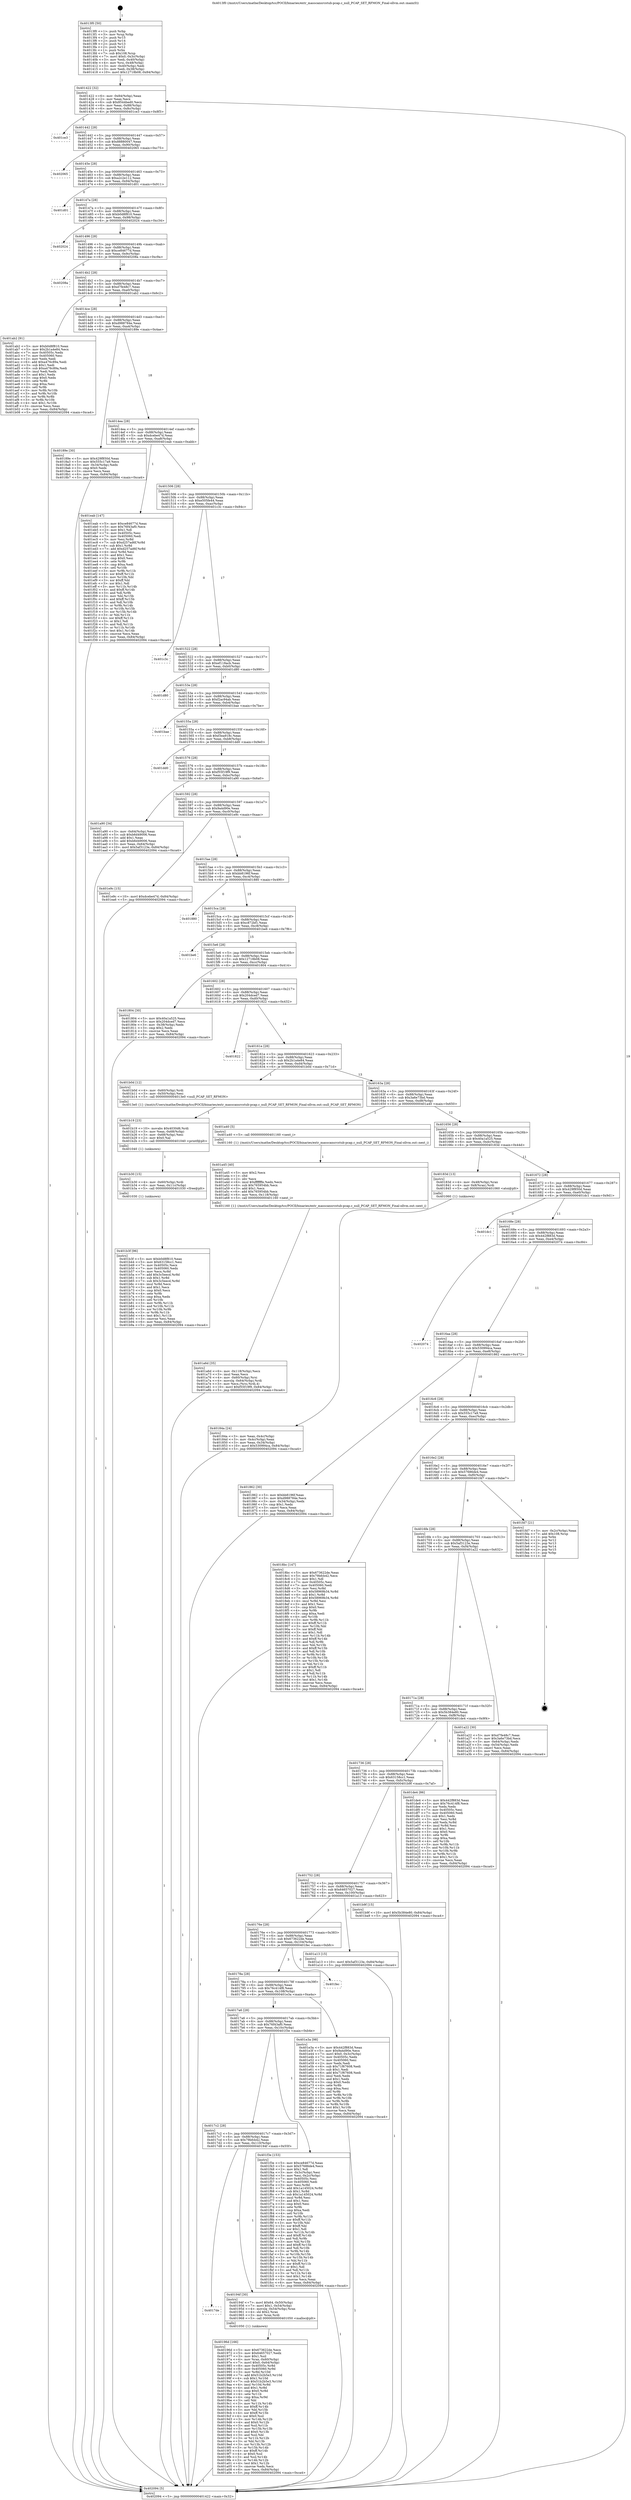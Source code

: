 digraph "0x4013f0" {
  label = "0x4013f0 (/mnt/c/Users/mathe/Desktop/tcc/POCII/binaries/extr_masscansrcstub-pcap.c_null_PCAP_SET_RFMON_Final-ollvm.out::main(0))"
  labelloc = "t"
  node[shape=record]

  Entry [label="",width=0.3,height=0.3,shape=circle,fillcolor=black,style=filled]
  "0x401422" [label="{
     0x401422 [32]\l
     | [instrs]\l
     &nbsp;&nbsp;0x401422 \<+6\>: mov -0x84(%rbp),%eax\l
     &nbsp;&nbsp;0x401428 \<+2\>: mov %eax,%ecx\l
     &nbsp;&nbsp;0x40142a \<+6\>: sub $0x8544bed0,%ecx\l
     &nbsp;&nbsp;0x401430 \<+6\>: mov %eax,-0x88(%rbp)\l
     &nbsp;&nbsp;0x401436 \<+6\>: mov %ecx,-0x8c(%rbp)\l
     &nbsp;&nbsp;0x40143c \<+6\>: je 0000000000401ce3 \<main+0x8f3\>\l
  }"]
  "0x401ce3" [label="{
     0x401ce3\l
  }", style=dashed]
  "0x401442" [label="{
     0x401442 [28]\l
     | [instrs]\l
     &nbsp;&nbsp;0x401442 \<+5\>: jmp 0000000000401447 \<main+0x57\>\l
     &nbsp;&nbsp;0x401447 \<+6\>: mov -0x88(%rbp),%eax\l
     &nbsp;&nbsp;0x40144d \<+5\>: sub $0x88880047,%eax\l
     &nbsp;&nbsp;0x401452 \<+6\>: mov %eax,-0x90(%rbp)\l
     &nbsp;&nbsp;0x401458 \<+6\>: je 0000000000402065 \<main+0xc75\>\l
  }"]
  Exit [label="",width=0.3,height=0.3,shape=circle,fillcolor=black,style=filled,peripheries=2]
  "0x402065" [label="{
     0x402065\l
  }", style=dashed]
  "0x40145e" [label="{
     0x40145e [28]\l
     | [instrs]\l
     &nbsp;&nbsp;0x40145e \<+5\>: jmp 0000000000401463 \<main+0x73\>\l
     &nbsp;&nbsp;0x401463 \<+6\>: mov -0x88(%rbp),%eax\l
     &nbsp;&nbsp;0x401469 \<+5\>: sub $0xa2c2e112,%eax\l
     &nbsp;&nbsp;0x40146e \<+6\>: mov %eax,-0x94(%rbp)\l
     &nbsp;&nbsp;0x401474 \<+6\>: je 0000000000401d01 \<main+0x911\>\l
  }"]
  "0x401b3f" [label="{
     0x401b3f [96]\l
     | [instrs]\l
     &nbsp;&nbsp;0x401b3f \<+5\>: mov $0xb0d8f810,%eax\l
     &nbsp;&nbsp;0x401b44 \<+5\>: mov $0x63158cc1,%esi\l
     &nbsp;&nbsp;0x401b49 \<+7\>: mov 0x40505c,%ecx\l
     &nbsp;&nbsp;0x401b50 \<+7\>: mov 0x405060,%edx\l
     &nbsp;&nbsp;0x401b57 \<+3\>: mov %ecx,%r8d\l
     &nbsp;&nbsp;0x401b5a \<+7\>: add $0x3c5eecd,%r8d\l
     &nbsp;&nbsp;0x401b61 \<+4\>: sub $0x1,%r8d\l
     &nbsp;&nbsp;0x401b65 \<+7\>: sub $0x3c5eecd,%r8d\l
     &nbsp;&nbsp;0x401b6c \<+4\>: imul %r8d,%ecx\l
     &nbsp;&nbsp;0x401b70 \<+3\>: and $0x1,%ecx\l
     &nbsp;&nbsp;0x401b73 \<+3\>: cmp $0x0,%ecx\l
     &nbsp;&nbsp;0x401b76 \<+4\>: sete %r9b\l
     &nbsp;&nbsp;0x401b7a \<+3\>: cmp $0xa,%edx\l
     &nbsp;&nbsp;0x401b7d \<+4\>: setl %r10b\l
     &nbsp;&nbsp;0x401b81 \<+3\>: mov %r9b,%r11b\l
     &nbsp;&nbsp;0x401b84 \<+3\>: and %r10b,%r11b\l
     &nbsp;&nbsp;0x401b87 \<+3\>: xor %r10b,%r9b\l
     &nbsp;&nbsp;0x401b8a \<+3\>: or %r9b,%r11b\l
     &nbsp;&nbsp;0x401b8d \<+4\>: test $0x1,%r11b\l
     &nbsp;&nbsp;0x401b91 \<+3\>: cmovne %esi,%eax\l
     &nbsp;&nbsp;0x401b94 \<+6\>: mov %eax,-0x84(%rbp)\l
     &nbsp;&nbsp;0x401b9a \<+5\>: jmp 0000000000402094 \<main+0xca4\>\l
  }"]
  "0x401d01" [label="{
     0x401d01\l
  }", style=dashed]
  "0x40147a" [label="{
     0x40147a [28]\l
     | [instrs]\l
     &nbsp;&nbsp;0x40147a \<+5\>: jmp 000000000040147f \<main+0x8f\>\l
     &nbsp;&nbsp;0x40147f \<+6\>: mov -0x88(%rbp),%eax\l
     &nbsp;&nbsp;0x401485 \<+5\>: sub $0xb0d8f810,%eax\l
     &nbsp;&nbsp;0x40148a \<+6\>: mov %eax,-0x98(%rbp)\l
     &nbsp;&nbsp;0x401490 \<+6\>: je 0000000000402024 \<main+0xc34\>\l
  }"]
  "0x401b30" [label="{
     0x401b30 [15]\l
     | [instrs]\l
     &nbsp;&nbsp;0x401b30 \<+4\>: mov -0x60(%rbp),%rdi\l
     &nbsp;&nbsp;0x401b34 \<+6\>: mov %eax,-0x11c(%rbp)\l
     &nbsp;&nbsp;0x401b3a \<+5\>: call 0000000000401030 \<free@plt\>\l
     | [calls]\l
     &nbsp;&nbsp;0x401030 \{1\} (unknown)\l
  }"]
  "0x402024" [label="{
     0x402024\l
  }", style=dashed]
  "0x401496" [label="{
     0x401496 [28]\l
     | [instrs]\l
     &nbsp;&nbsp;0x401496 \<+5\>: jmp 000000000040149b \<main+0xab\>\l
     &nbsp;&nbsp;0x40149b \<+6\>: mov -0x88(%rbp),%eax\l
     &nbsp;&nbsp;0x4014a1 \<+5\>: sub $0xce84677d,%eax\l
     &nbsp;&nbsp;0x4014a6 \<+6\>: mov %eax,-0x9c(%rbp)\l
     &nbsp;&nbsp;0x4014ac \<+6\>: je 000000000040208a \<main+0xc9a\>\l
  }"]
  "0x401b19" [label="{
     0x401b19 [23]\l
     | [instrs]\l
     &nbsp;&nbsp;0x401b19 \<+10\>: movabs $0x4030d6,%rdi\l
     &nbsp;&nbsp;0x401b23 \<+3\>: mov %eax,-0x68(%rbp)\l
     &nbsp;&nbsp;0x401b26 \<+3\>: mov -0x68(%rbp),%esi\l
     &nbsp;&nbsp;0x401b29 \<+2\>: mov $0x0,%al\l
     &nbsp;&nbsp;0x401b2b \<+5\>: call 0000000000401040 \<printf@plt\>\l
     | [calls]\l
     &nbsp;&nbsp;0x401040 \{1\} (unknown)\l
  }"]
  "0x40208a" [label="{
     0x40208a\l
  }", style=dashed]
  "0x4014b2" [label="{
     0x4014b2 [28]\l
     | [instrs]\l
     &nbsp;&nbsp;0x4014b2 \<+5\>: jmp 00000000004014b7 \<main+0xc7\>\l
     &nbsp;&nbsp;0x4014b7 \<+6\>: mov -0x88(%rbp),%eax\l
     &nbsp;&nbsp;0x4014bd \<+5\>: sub $0xd7fe48c7,%eax\l
     &nbsp;&nbsp;0x4014c2 \<+6\>: mov %eax,-0xa0(%rbp)\l
     &nbsp;&nbsp;0x4014c8 \<+6\>: je 0000000000401ab2 \<main+0x6c2\>\l
  }"]
  "0x401a6d" [label="{
     0x401a6d [35]\l
     | [instrs]\l
     &nbsp;&nbsp;0x401a6d \<+6\>: mov -0x118(%rbp),%ecx\l
     &nbsp;&nbsp;0x401a73 \<+3\>: imul %eax,%ecx\l
     &nbsp;&nbsp;0x401a76 \<+4\>: mov -0x60(%rbp),%rsi\l
     &nbsp;&nbsp;0x401a7a \<+4\>: movslq -0x64(%rbp),%rdi\l
     &nbsp;&nbsp;0x401a7e \<+3\>: mov %ecx,(%rsi,%rdi,4)\l
     &nbsp;&nbsp;0x401a81 \<+10\>: movl $0xf55f19f9,-0x84(%rbp)\l
     &nbsp;&nbsp;0x401a8b \<+5\>: jmp 0000000000402094 \<main+0xca4\>\l
  }"]
  "0x401ab2" [label="{
     0x401ab2 [91]\l
     | [instrs]\l
     &nbsp;&nbsp;0x401ab2 \<+5\>: mov $0xb0d8f810,%eax\l
     &nbsp;&nbsp;0x401ab7 \<+5\>: mov $0x2b1a4e84,%ecx\l
     &nbsp;&nbsp;0x401abc \<+7\>: mov 0x40505c,%edx\l
     &nbsp;&nbsp;0x401ac3 \<+7\>: mov 0x405060,%esi\l
     &nbsp;&nbsp;0x401aca \<+2\>: mov %edx,%edi\l
     &nbsp;&nbsp;0x401acc \<+6\>: add $0xa476c89a,%edi\l
     &nbsp;&nbsp;0x401ad2 \<+3\>: sub $0x1,%edi\l
     &nbsp;&nbsp;0x401ad5 \<+6\>: sub $0xa476c89a,%edi\l
     &nbsp;&nbsp;0x401adb \<+3\>: imul %edi,%edx\l
     &nbsp;&nbsp;0x401ade \<+3\>: and $0x1,%edx\l
     &nbsp;&nbsp;0x401ae1 \<+3\>: cmp $0x0,%edx\l
     &nbsp;&nbsp;0x401ae4 \<+4\>: sete %r8b\l
     &nbsp;&nbsp;0x401ae8 \<+3\>: cmp $0xa,%esi\l
     &nbsp;&nbsp;0x401aeb \<+4\>: setl %r9b\l
     &nbsp;&nbsp;0x401aef \<+3\>: mov %r8b,%r10b\l
     &nbsp;&nbsp;0x401af2 \<+3\>: and %r9b,%r10b\l
     &nbsp;&nbsp;0x401af5 \<+3\>: xor %r9b,%r8b\l
     &nbsp;&nbsp;0x401af8 \<+3\>: or %r8b,%r10b\l
     &nbsp;&nbsp;0x401afb \<+4\>: test $0x1,%r10b\l
     &nbsp;&nbsp;0x401aff \<+3\>: cmovne %ecx,%eax\l
     &nbsp;&nbsp;0x401b02 \<+6\>: mov %eax,-0x84(%rbp)\l
     &nbsp;&nbsp;0x401b08 \<+5\>: jmp 0000000000402094 \<main+0xca4\>\l
  }"]
  "0x4014ce" [label="{
     0x4014ce [28]\l
     | [instrs]\l
     &nbsp;&nbsp;0x4014ce \<+5\>: jmp 00000000004014d3 \<main+0xe3\>\l
     &nbsp;&nbsp;0x4014d3 \<+6\>: mov -0x88(%rbp),%eax\l
     &nbsp;&nbsp;0x4014d9 \<+5\>: sub $0xd988784e,%eax\l
     &nbsp;&nbsp;0x4014de \<+6\>: mov %eax,-0xa4(%rbp)\l
     &nbsp;&nbsp;0x4014e4 \<+6\>: je 000000000040189e \<main+0x4ae\>\l
  }"]
  "0x401a45" [label="{
     0x401a45 [40]\l
     | [instrs]\l
     &nbsp;&nbsp;0x401a45 \<+5\>: mov $0x2,%ecx\l
     &nbsp;&nbsp;0x401a4a \<+1\>: cltd\l
     &nbsp;&nbsp;0x401a4b \<+2\>: idiv %ecx\l
     &nbsp;&nbsp;0x401a4d \<+6\>: imul $0xfffffffe,%edx,%ecx\l
     &nbsp;&nbsp;0x401a53 \<+6\>: sub $0x765954bb,%ecx\l
     &nbsp;&nbsp;0x401a59 \<+3\>: add $0x1,%ecx\l
     &nbsp;&nbsp;0x401a5c \<+6\>: add $0x765954bb,%ecx\l
     &nbsp;&nbsp;0x401a62 \<+6\>: mov %ecx,-0x118(%rbp)\l
     &nbsp;&nbsp;0x401a68 \<+5\>: call 0000000000401160 \<next_i\>\l
     | [calls]\l
     &nbsp;&nbsp;0x401160 \{1\} (/mnt/c/Users/mathe/Desktop/tcc/POCII/binaries/extr_masscansrcstub-pcap.c_null_PCAP_SET_RFMON_Final-ollvm.out::next_i)\l
  }"]
  "0x40189e" [label="{
     0x40189e [30]\l
     | [instrs]\l
     &nbsp;&nbsp;0x40189e \<+5\>: mov $0x429f850d,%eax\l
     &nbsp;&nbsp;0x4018a3 \<+5\>: mov $0x555c17a9,%ecx\l
     &nbsp;&nbsp;0x4018a8 \<+3\>: mov -0x34(%rbp),%edx\l
     &nbsp;&nbsp;0x4018ab \<+3\>: cmp $0x0,%edx\l
     &nbsp;&nbsp;0x4018ae \<+3\>: cmove %ecx,%eax\l
     &nbsp;&nbsp;0x4018b1 \<+6\>: mov %eax,-0x84(%rbp)\l
     &nbsp;&nbsp;0x4018b7 \<+5\>: jmp 0000000000402094 \<main+0xca4\>\l
  }"]
  "0x4014ea" [label="{
     0x4014ea [28]\l
     | [instrs]\l
     &nbsp;&nbsp;0x4014ea \<+5\>: jmp 00000000004014ef \<main+0xff\>\l
     &nbsp;&nbsp;0x4014ef \<+6\>: mov -0x88(%rbp),%eax\l
     &nbsp;&nbsp;0x4014f5 \<+5\>: sub $0xdcebe47d,%eax\l
     &nbsp;&nbsp;0x4014fa \<+6\>: mov %eax,-0xa8(%rbp)\l
     &nbsp;&nbsp;0x401500 \<+6\>: je 0000000000401eab \<main+0xabb\>\l
  }"]
  "0x40196d" [label="{
     0x40196d [166]\l
     | [instrs]\l
     &nbsp;&nbsp;0x40196d \<+5\>: mov $0x673622de,%ecx\l
     &nbsp;&nbsp;0x401972 \<+5\>: mov $0x64657027,%edx\l
     &nbsp;&nbsp;0x401977 \<+3\>: mov $0x1,%sil\l
     &nbsp;&nbsp;0x40197a \<+4\>: mov %rax,-0x60(%rbp)\l
     &nbsp;&nbsp;0x40197e \<+7\>: movl $0x0,-0x64(%rbp)\l
     &nbsp;&nbsp;0x401985 \<+8\>: mov 0x40505c,%r8d\l
     &nbsp;&nbsp;0x40198d \<+8\>: mov 0x405060,%r9d\l
     &nbsp;&nbsp;0x401995 \<+3\>: mov %r8d,%r10d\l
     &nbsp;&nbsp;0x401998 \<+7\>: add $0x51b2b5e3,%r10d\l
     &nbsp;&nbsp;0x40199f \<+4\>: sub $0x1,%r10d\l
     &nbsp;&nbsp;0x4019a3 \<+7\>: sub $0x51b2b5e3,%r10d\l
     &nbsp;&nbsp;0x4019aa \<+4\>: imul %r10d,%r8d\l
     &nbsp;&nbsp;0x4019ae \<+4\>: and $0x1,%r8d\l
     &nbsp;&nbsp;0x4019b2 \<+4\>: cmp $0x0,%r8d\l
     &nbsp;&nbsp;0x4019b6 \<+4\>: sete %r11b\l
     &nbsp;&nbsp;0x4019ba \<+4\>: cmp $0xa,%r9d\l
     &nbsp;&nbsp;0x4019be \<+3\>: setl %bl\l
     &nbsp;&nbsp;0x4019c1 \<+3\>: mov %r11b,%r14b\l
     &nbsp;&nbsp;0x4019c4 \<+4\>: xor $0xff,%r14b\l
     &nbsp;&nbsp;0x4019c8 \<+3\>: mov %bl,%r15b\l
     &nbsp;&nbsp;0x4019cb \<+4\>: xor $0xff,%r15b\l
     &nbsp;&nbsp;0x4019cf \<+4\>: xor $0x0,%sil\l
     &nbsp;&nbsp;0x4019d3 \<+3\>: mov %r14b,%r12b\l
     &nbsp;&nbsp;0x4019d6 \<+4\>: and $0x0,%r12b\l
     &nbsp;&nbsp;0x4019da \<+3\>: and %sil,%r11b\l
     &nbsp;&nbsp;0x4019dd \<+3\>: mov %r15b,%r13b\l
     &nbsp;&nbsp;0x4019e0 \<+4\>: and $0x0,%r13b\l
     &nbsp;&nbsp;0x4019e4 \<+3\>: and %sil,%bl\l
     &nbsp;&nbsp;0x4019e7 \<+3\>: or %r11b,%r12b\l
     &nbsp;&nbsp;0x4019ea \<+3\>: or %bl,%r13b\l
     &nbsp;&nbsp;0x4019ed \<+3\>: xor %r13b,%r12b\l
     &nbsp;&nbsp;0x4019f0 \<+3\>: or %r15b,%r14b\l
     &nbsp;&nbsp;0x4019f3 \<+4\>: xor $0xff,%r14b\l
     &nbsp;&nbsp;0x4019f7 \<+4\>: or $0x0,%sil\l
     &nbsp;&nbsp;0x4019fb \<+3\>: and %sil,%r14b\l
     &nbsp;&nbsp;0x4019fe \<+3\>: or %r14b,%r12b\l
     &nbsp;&nbsp;0x401a01 \<+4\>: test $0x1,%r12b\l
     &nbsp;&nbsp;0x401a05 \<+3\>: cmovne %edx,%ecx\l
     &nbsp;&nbsp;0x401a08 \<+6\>: mov %ecx,-0x84(%rbp)\l
     &nbsp;&nbsp;0x401a0e \<+5\>: jmp 0000000000402094 \<main+0xca4\>\l
  }"]
  "0x401eab" [label="{
     0x401eab [147]\l
     | [instrs]\l
     &nbsp;&nbsp;0x401eab \<+5\>: mov $0xce84677d,%eax\l
     &nbsp;&nbsp;0x401eb0 \<+5\>: mov $0x76f43af0,%ecx\l
     &nbsp;&nbsp;0x401eb5 \<+2\>: mov $0x1,%dl\l
     &nbsp;&nbsp;0x401eb7 \<+7\>: mov 0x40505c,%esi\l
     &nbsp;&nbsp;0x401ebe \<+7\>: mov 0x405060,%edi\l
     &nbsp;&nbsp;0x401ec5 \<+3\>: mov %esi,%r8d\l
     &nbsp;&nbsp;0x401ec8 \<+7\>: sub $0xd257ad6f,%r8d\l
     &nbsp;&nbsp;0x401ecf \<+4\>: sub $0x1,%r8d\l
     &nbsp;&nbsp;0x401ed3 \<+7\>: add $0xd257ad6f,%r8d\l
     &nbsp;&nbsp;0x401eda \<+4\>: imul %r8d,%esi\l
     &nbsp;&nbsp;0x401ede \<+3\>: and $0x1,%esi\l
     &nbsp;&nbsp;0x401ee1 \<+3\>: cmp $0x0,%esi\l
     &nbsp;&nbsp;0x401ee4 \<+4\>: sete %r9b\l
     &nbsp;&nbsp;0x401ee8 \<+3\>: cmp $0xa,%edi\l
     &nbsp;&nbsp;0x401eeb \<+4\>: setl %r10b\l
     &nbsp;&nbsp;0x401eef \<+3\>: mov %r9b,%r11b\l
     &nbsp;&nbsp;0x401ef2 \<+4\>: xor $0xff,%r11b\l
     &nbsp;&nbsp;0x401ef6 \<+3\>: mov %r10b,%bl\l
     &nbsp;&nbsp;0x401ef9 \<+3\>: xor $0xff,%bl\l
     &nbsp;&nbsp;0x401efc \<+3\>: xor $0x1,%dl\l
     &nbsp;&nbsp;0x401eff \<+3\>: mov %r11b,%r14b\l
     &nbsp;&nbsp;0x401f02 \<+4\>: and $0xff,%r14b\l
     &nbsp;&nbsp;0x401f06 \<+3\>: and %dl,%r9b\l
     &nbsp;&nbsp;0x401f09 \<+3\>: mov %bl,%r15b\l
     &nbsp;&nbsp;0x401f0c \<+4\>: and $0xff,%r15b\l
     &nbsp;&nbsp;0x401f10 \<+3\>: and %dl,%r10b\l
     &nbsp;&nbsp;0x401f13 \<+3\>: or %r9b,%r14b\l
     &nbsp;&nbsp;0x401f16 \<+3\>: or %r10b,%r15b\l
     &nbsp;&nbsp;0x401f19 \<+3\>: xor %r15b,%r14b\l
     &nbsp;&nbsp;0x401f1c \<+3\>: or %bl,%r11b\l
     &nbsp;&nbsp;0x401f1f \<+4\>: xor $0xff,%r11b\l
     &nbsp;&nbsp;0x401f23 \<+3\>: or $0x1,%dl\l
     &nbsp;&nbsp;0x401f26 \<+3\>: and %dl,%r11b\l
     &nbsp;&nbsp;0x401f29 \<+3\>: or %r11b,%r14b\l
     &nbsp;&nbsp;0x401f2c \<+4\>: test $0x1,%r14b\l
     &nbsp;&nbsp;0x401f30 \<+3\>: cmovne %ecx,%eax\l
     &nbsp;&nbsp;0x401f33 \<+6\>: mov %eax,-0x84(%rbp)\l
     &nbsp;&nbsp;0x401f39 \<+5\>: jmp 0000000000402094 \<main+0xca4\>\l
  }"]
  "0x401506" [label="{
     0x401506 [28]\l
     | [instrs]\l
     &nbsp;&nbsp;0x401506 \<+5\>: jmp 000000000040150b \<main+0x11b\>\l
     &nbsp;&nbsp;0x40150b \<+6\>: mov -0x88(%rbp),%eax\l
     &nbsp;&nbsp;0x401511 \<+5\>: sub $0xe505fe44,%eax\l
     &nbsp;&nbsp;0x401516 \<+6\>: mov %eax,-0xac(%rbp)\l
     &nbsp;&nbsp;0x40151c \<+6\>: je 0000000000401c3c \<main+0x84c\>\l
  }"]
  "0x4017de" [label="{
     0x4017de\l
  }", style=dashed]
  "0x401c3c" [label="{
     0x401c3c\l
  }", style=dashed]
  "0x401522" [label="{
     0x401522 [28]\l
     | [instrs]\l
     &nbsp;&nbsp;0x401522 \<+5\>: jmp 0000000000401527 \<main+0x137\>\l
     &nbsp;&nbsp;0x401527 \<+6\>: mov -0x88(%rbp),%eax\l
     &nbsp;&nbsp;0x40152d \<+5\>: sub $0xef118acb,%eax\l
     &nbsp;&nbsp;0x401532 \<+6\>: mov %eax,-0xb0(%rbp)\l
     &nbsp;&nbsp;0x401538 \<+6\>: je 0000000000401d80 \<main+0x990\>\l
  }"]
  "0x40194f" [label="{
     0x40194f [30]\l
     | [instrs]\l
     &nbsp;&nbsp;0x40194f \<+7\>: movl $0x64,-0x50(%rbp)\l
     &nbsp;&nbsp;0x401956 \<+7\>: movl $0x1,-0x54(%rbp)\l
     &nbsp;&nbsp;0x40195d \<+4\>: movslq -0x54(%rbp),%rax\l
     &nbsp;&nbsp;0x401961 \<+4\>: shl $0x2,%rax\l
     &nbsp;&nbsp;0x401965 \<+3\>: mov %rax,%rdi\l
     &nbsp;&nbsp;0x401968 \<+5\>: call 0000000000401050 \<malloc@plt\>\l
     | [calls]\l
     &nbsp;&nbsp;0x401050 \{1\} (unknown)\l
  }"]
  "0x401d80" [label="{
     0x401d80\l
  }", style=dashed]
  "0x40153e" [label="{
     0x40153e [28]\l
     | [instrs]\l
     &nbsp;&nbsp;0x40153e \<+5\>: jmp 0000000000401543 \<main+0x153\>\l
     &nbsp;&nbsp;0x401543 \<+6\>: mov -0x88(%rbp),%eax\l
     &nbsp;&nbsp;0x401549 \<+5\>: sub $0xf2ac94ab,%eax\l
     &nbsp;&nbsp;0x40154e \<+6\>: mov %eax,-0xb4(%rbp)\l
     &nbsp;&nbsp;0x401554 \<+6\>: je 0000000000401bae \<main+0x7be\>\l
  }"]
  "0x4017c2" [label="{
     0x4017c2 [28]\l
     | [instrs]\l
     &nbsp;&nbsp;0x4017c2 \<+5\>: jmp 00000000004017c7 \<main+0x3d7\>\l
     &nbsp;&nbsp;0x4017c7 \<+6\>: mov -0x88(%rbp),%eax\l
     &nbsp;&nbsp;0x4017cd \<+5\>: sub $0x79bfcb42,%eax\l
     &nbsp;&nbsp;0x4017d2 \<+6\>: mov %eax,-0x110(%rbp)\l
     &nbsp;&nbsp;0x4017d8 \<+6\>: je 000000000040194f \<main+0x55f\>\l
  }"]
  "0x401bae" [label="{
     0x401bae\l
  }", style=dashed]
  "0x40155a" [label="{
     0x40155a [28]\l
     | [instrs]\l
     &nbsp;&nbsp;0x40155a \<+5\>: jmp 000000000040155f \<main+0x16f\>\l
     &nbsp;&nbsp;0x40155f \<+6\>: mov -0x88(%rbp),%eax\l
     &nbsp;&nbsp;0x401565 \<+5\>: sub $0xf3ea918c,%eax\l
     &nbsp;&nbsp;0x40156a \<+6\>: mov %eax,-0xb8(%rbp)\l
     &nbsp;&nbsp;0x401570 \<+6\>: je 0000000000401dd0 \<main+0x9e0\>\l
  }"]
  "0x401f3e" [label="{
     0x401f3e [153]\l
     | [instrs]\l
     &nbsp;&nbsp;0x401f3e \<+5\>: mov $0xce84677d,%eax\l
     &nbsp;&nbsp;0x401f43 \<+5\>: mov $0x57686de4,%ecx\l
     &nbsp;&nbsp;0x401f48 \<+2\>: mov $0x1,%dl\l
     &nbsp;&nbsp;0x401f4a \<+3\>: mov -0x3c(%rbp),%esi\l
     &nbsp;&nbsp;0x401f4d \<+3\>: mov %esi,-0x2c(%rbp)\l
     &nbsp;&nbsp;0x401f50 \<+7\>: mov 0x40505c,%esi\l
     &nbsp;&nbsp;0x401f57 \<+7\>: mov 0x405060,%edi\l
     &nbsp;&nbsp;0x401f5e \<+3\>: mov %esi,%r8d\l
     &nbsp;&nbsp;0x401f61 \<+7\>: add $0x1a145024,%r8d\l
     &nbsp;&nbsp;0x401f68 \<+4\>: sub $0x1,%r8d\l
     &nbsp;&nbsp;0x401f6c \<+7\>: sub $0x1a145024,%r8d\l
     &nbsp;&nbsp;0x401f73 \<+4\>: imul %r8d,%esi\l
     &nbsp;&nbsp;0x401f77 \<+3\>: and $0x1,%esi\l
     &nbsp;&nbsp;0x401f7a \<+3\>: cmp $0x0,%esi\l
     &nbsp;&nbsp;0x401f7d \<+4\>: sete %r9b\l
     &nbsp;&nbsp;0x401f81 \<+3\>: cmp $0xa,%edi\l
     &nbsp;&nbsp;0x401f84 \<+4\>: setl %r10b\l
     &nbsp;&nbsp;0x401f88 \<+3\>: mov %r9b,%r11b\l
     &nbsp;&nbsp;0x401f8b \<+4\>: xor $0xff,%r11b\l
     &nbsp;&nbsp;0x401f8f \<+3\>: mov %r10b,%bl\l
     &nbsp;&nbsp;0x401f92 \<+3\>: xor $0xff,%bl\l
     &nbsp;&nbsp;0x401f95 \<+3\>: xor $0x1,%dl\l
     &nbsp;&nbsp;0x401f98 \<+3\>: mov %r11b,%r14b\l
     &nbsp;&nbsp;0x401f9b \<+4\>: and $0xff,%r14b\l
     &nbsp;&nbsp;0x401f9f \<+3\>: and %dl,%r9b\l
     &nbsp;&nbsp;0x401fa2 \<+3\>: mov %bl,%r15b\l
     &nbsp;&nbsp;0x401fa5 \<+4\>: and $0xff,%r15b\l
     &nbsp;&nbsp;0x401fa9 \<+3\>: and %dl,%r10b\l
     &nbsp;&nbsp;0x401fac \<+3\>: or %r9b,%r14b\l
     &nbsp;&nbsp;0x401faf \<+3\>: or %r10b,%r15b\l
     &nbsp;&nbsp;0x401fb2 \<+3\>: xor %r15b,%r14b\l
     &nbsp;&nbsp;0x401fb5 \<+3\>: or %bl,%r11b\l
     &nbsp;&nbsp;0x401fb8 \<+4\>: xor $0xff,%r11b\l
     &nbsp;&nbsp;0x401fbc \<+3\>: or $0x1,%dl\l
     &nbsp;&nbsp;0x401fbf \<+3\>: and %dl,%r11b\l
     &nbsp;&nbsp;0x401fc2 \<+3\>: or %r11b,%r14b\l
     &nbsp;&nbsp;0x401fc5 \<+4\>: test $0x1,%r14b\l
     &nbsp;&nbsp;0x401fc9 \<+3\>: cmovne %ecx,%eax\l
     &nbsp;&nbsp;0x401fcc \<+6\>: mov %eax,-0x84(%rbp)\l
     &nbsp;&nbsp;0x401fd2 \<+5\>: jmp 0000000000402094 \<main+0xca4\>\l
  }"]
  "0x401dd0" [label="{
     0x401dd0\l
  }", style=dashed]
  "0x401576" [label="{
     0x401576 [28]\l
     | [instrs]\l
     &nbsp;&nbsp;0x401576 \<+5\>: jmp 000000000040157b \<main+0x18b\>\l
     &nbsp;&nbsp;0x40157b \<+6\>: mov -0x88(%rbp),%eax\l
     &nbsp;&nbsp;0x401581 \<+5\>: sub $0xf55f19f9,%eax\l
     &nbsp;&nbsp;0x401586 \<+6\>: mov %eax,-0xbc(%rbp)\l
     &nbsp;&nbsp;0x40158c \<+6\>: je 0000000000401a90 \<main+0x6a0\>\l
  }"]
  "0x4017a6" [label="{
     0x4017a6 [28]\l
     | [instrs]\l
     &nbsp;&nbsp;0x4017a6 \<+5\>: jmp 00000000004017ab \<main+0x3bb\>\l
     &nbsp;&nbsp;0x4017ab \<+6\>: mov -0x88(%rbp),%eax\l
     &nbsp;&nbsp;0x4017b1 \<+5\>: sub $0x76f43af0,%eax\l
     &nbsp;&nbsp;0x4017b6 \<+6\>: mov %eax,-0x10c(%rbp)\l
     &nbsp;&nbsp;0x4017bc \<+6\>: je 0000000000401f3e \<main+0xb4e\>\l
  }"]
  "0x401a90" [label="{
     0x401a90 [34]\l
     | [instrs]\l
     &nbsp;&nbsp;0x401a90 \<+3\>: mov -0x64(%rbp),%eax\l
     &nbsp;&nbsp;0x401a93 \<+5\>: sub $0xb6d49006,%eax\l
     &nbsp;&nbsp;0x401a98 \<+3\>: add $0x1,%eax\l
     &nbsp;&nbsp;0x401a9b \<+5\>: add $0xb6d49006,%eax\l
     &nbsp;&nbsp;0x401aa0 \<+3\>: mov %eax,-0x64(%rbp)\l
     &nbsp;&nbsp;0x401aa3 \<+10\>: movl $0x5af3123e,-0x84(%rbp)\l
     &nbsp;&nbsp;0x401aad \<+5\>: jmp 0000000000402094 \<main+0xca4\>\l
  }"]
  "0x401592" [label="{
     0x401592 [28]\l
     | [instrs]\l
     &nbsp;&nbsp;0x401592 \<+5\>: jmp 0000000000401597 \<main+0x1a7\>\l
     &nbsp;&nbsp;0x401597 \<+6\>: mov -0x88(%rbp),%eax\l
     &nbsp;&nbsp;0x40159d \<+5\>: sub $0x9a4d90e,%eax\l
     &nbsp;&nbsp;0x4015a2 \<+6\>: mov %eax,-0xc0(%rbp)\l
     &nbsp;&nbsp;0x4015a8 \<+6\>: je 0000000000401e9c \<main+0xaac\>\l
  }"]
  "0x401e3a" [label="{
     0x401e3a [98]\l
     | [instrs]\l
     &nbsp;&nbsp;0x401e3a \<+5\>: mov $0x442f883d,%eax\l
     &nbsp;&nbsp;0x401e3f \<+5\>: mov $0x9a4d90e,%ecx\l
     &nbsp;&nbsp;0x401e44 \<+7\>: movl $0x0,-0x3c(%rbp)\l
     &nbsp;&nbsp;0x401e4b \<+7\>: mov 0x40505c,%edx\l
     &nbsp;&nbsp;0x401e52 \<+7\>: mov 0x405060,%esi\l
     &nbsp;&nbsp;0x401e59 \<+2\>: mov %edx,%edi\l
     &nbsp;&nbsp;0x401e5b \<+6\>: sub $0x71f67608,%edi\l
     &nbsp;&nbsp;0x401e61 \<+3\>: sub $0x1,%edi\l
     &nbsp;&nbsp;0x401e64 \<+6\>: add $0x71f67608,%edi\l
     &nbsp;&nbsp;0x401e6a \<+3\>: imul %edi,%edx\l
     &nbsp;&nbsp;0x401e6d \<+3\>: and $0x1,%edx\l
     &nbsp;&nbsp;0x401e70 \<+3\>: cmp $0x0,%edx\l
     &nbsp;&nbsp;0x401e73 \<+4\>: sete %r8b\l
     &nbsp;&nbsp;0x401e77 \<+3\>: cmp $0xa,%esi\l
     &nbsp;&nbsp;0x401e7a \<+4\>: setl %r9b\l
     &nbsp;&nbsp;0x401e7e \<+3\>: mov %r8b,%r10b\l
     &nbsp;&nbsp;0x401e81 \<+3\>: and %r9b,%r10b\l
     &nbsp;&nbsp;0x401e84 \<+3\>: xor %r9b,%r8b\l
     &nbsp;&nbsp;0x401e87 \<+3\>: or %r8b,%r10b\l
     &nbsp;&nbsp;0x401e8a \<+4\>: test $0x1,%r10b\l
     &nbsp;&nbsp;0x401e8e \<+3\>: cmovne %ecx,%eax\l
     &nbsp;&nbsp;0x401e91 \<+6\>: mov %eax,-0x84(%rbp)\l
     &nbsp;&nbsp;0x401e97 \<+5\>: jmp 0000000000402094 \<main+0xca4\>\l
  }"]
  "0x401e9c" [label="{
     0x401e9c [15]\l
     | [instrs]\l
     &nbsp;&nbsp;0x401e9c \<+10\>: movl $0xdcebe47d,-0x84(%rbp)\l
     &nbsp;&nbsp;0x401ea6 \<+5\>: jmp 0000000000402094 \<main+0xca4\>\l
  }"]
  "0x4015ae" [label="{
     0x4015ae [28]\l
     | [instrs]\l
     &nbsp;&nbsp;0x4015ae \<+5\>: jmp 00000000004015b3 \<main+0x1c3\>\l
     &nbsp;&nbsp;0x4015b3 \<+6\>: mov -0x88(%rbp),%eax\l
     &nbsp;&nbsp;0x4015b9 \<+5\>: sub $0xbb8196f,%eax\l
     &nbsp;&nbsp;0x4015be \<+6\>: mov %eax,-0xc4(%rbp)\l
     &nbsp;&nbsp;0x4015c4 \<+6\>: je 0000000000401880 \<main+0x490\>\l
  }"]
  "0x40178a" [label="{
     0x40178a [28]\l
     | [instrs]\l
     &nbsp;&nbsp;0x40178a \<+5\>: jmp 000000000040178f \<main+0x39f\>\l
     &nbsp;&nbsp;0x40178f \<+6\>: mov -0x88(%rbp),%eax\l
     &nbsp;&nbsp;0x401795 \<+5\>: sub $0x76c414f8,%eax\l
     &nbsp;&nbsp;0x40179a \<+6\>: mov %eax,-0x108(%rbp)\l
     &nbsp;&nbsp;0x4017a0 \<+6\>: je 0000000000401e3a \<main+0xa4a\>\l
  }"]
  "0x401880" [label="{
     0x401880\l
  }", style=dashed]
  "0x4015ca" [label="{
     0x4015ca [28]\l
     | [instrs]\l
     &nbsp;&nbsp;0x4015ca \<+5\>: jmp 00000000004015cf \<main+0x1df\>\l
     &nbsp;&nbsp;0x4015cf \<+6\>: mov -0x88(%rbp),%eax\l
     &nbsp;&nbsp;0x4015d5 \<+5\>: sub $0xc872bf1,%eax\l
     &nbsp;&nbsp;0x4015da \<+6\>: mov %eax,-0xc8(%rbp)\l
     &nbsp;&nbsp;0x4015e0 \<+6\>: je 0000000000401be6 \<main+0x7f6\>\l
  }"]
  "0x401fec" [label="{
     0x401fec\l
  }", style=dashed]
  "0x401be6" [label="{
     0x401be6\l
  }", style=dashed]
  "0x4015e6" [label="{
     0x4015e6 [28]\l
     | [instrs]\l
     &nbsp;&nbsp;0x4015e6 \<+5\>: jmp 00000000004015eb \<main+0x1fb\>\l
     &nbsp;&nbsp;0x4015eb \<+6\>: mov -0x88(%rbp),%eax\l
     &nbsp;&nbsp;0x4015f1 \<+5\>: sub $0x12718b08,%eax\l
     &nbsp;&nbsp;0x4015f6 \<+6\>: mov %eax,-0xcc(%rbp)\l
     &nbsp;&nbsp;0x4015fc \<+6\>: je 0000000000401804 \<main+0x414\>\l
  }"]
  "0x40176e" [label="{
     0x40176e [28]\l
     | [instrs]\l
     &nbsp;&nbsp;0x40176e \<+5\>: jmp 0000000000401773 \<main+0x383\>\l
     &nbsp;&nbsp;0x401773 \<+6\>: mov -0x88(%rbp),%eax\l
     &nbsp;&nbsp;0x401779 \<+5\>: sub $0x673622de,%eax\l
     &nbsp;&nbsp;0x40177e \<+6\>: mov %eax,-0x104(%rbp)\l
     &nbsp;&nbsp;0x401784 \<+6\>: je 0000000000401fec \<main+0xbfc\>\l
  }"]
  "0x401804" [label="{
     0x401804 [30]\l
     | [instrs]\l
     &nbsp;&nbsp;0x401804 \<+5\>: mov $0x40a1a525,%eax\l
     &nbsp;&nbsp;0x401809 \<+5\>: mov $0x204dced7,%ecx\l
     &nbsp;&nbsp;0x40180e \<+3\>: mov -0x38(%rbp),%edx\l
     &nbsp;&nbsp;0x401811 \<+3\>: cmp $0x2,%edx\l
     &nbsp;&nbsp;0x401814 \<+3\>: cmovne %ecx,%eax\l
     &nbsp;&nbsp;0x401817 \<+6\>: mov %eax,-0x84(%rbp)\l
     &nbsp;&nbsp;0x40181d \<+5\>: jmp 0000000000402094 \<main+0xca4\>\l
  }"]
  "0x401602" [label="{
     0x401602 [28]\l
     | [instrs]\l
     &nbsp;&nbsp;0x401602 \<+5\>: jmp 0000000000401607 \<main+0x217\>\l
     &nbsp;&nbsp;0x401607 \<+6\>: mov -0x88(%rbp),%eax\l
     &nbsp;&nbsp;0x40160d \<+5\>: sub $0x204dced7,%eax\l
     &nbsp;&nbsp;0x401612 \<+6\>: mov %eax,-0xd0(%rbp)\l
     &nbsp;&nbsp;0x401618 \<+6\>: je 0000000000401822 \<main+0x432\>\l
  }"]
  "0x402094" [label="{
     0x402094 [5]\l
     | [instrs]\l
     &nbsp;&nbsp;0x402094 \<+5\>: jmp 0000000000401422 \<main+0x32\>\l
  }"]
  "0x4013f0" [label="{
     0x4013f0 [50]\l
     | [instrs]\l
     &nbsp;&nbsp;0x4013f0 \<+1\>: push %rbp\l
     &nbsp;&nbsp;0x4013f1 \<+3\>: mov %rsp,%rbp\l
     &nbsp;&nbsp;0x4013f4 \<+2\>: push %r15\l
     &nbsp;&nbsp;0x4013f6 \<+2\>: push %r14\l
     &nbsp;&nbsp;0x4013f8 \<+2\>: push %r13\l
     &nbsp;&nbsp;0x4013fa \<+2\>: push %r12\l
     &nbsp;&nbsp;0x4013fc \<+1\>: push %rbx\l
     &nbsp;&nbsp;0x4013fd \<+7\>: sub $0x108,%rsp\l
     &nbsp;&nbsp;0x401404 \<+7\>: movl $0x0,-0x3c(%rbp)\l
     &nbsp;&nbsp;0x40140b \<+3\>: mov %edi,-0x40(%rbp)\l
     &nbsp;&nbsp;0x40140e \<+4\>: mov %rsi,-0x48(%rbp)\l
     &nbsp;&nbsp;0x401412 \<+3\>: mov -0x40(%rbp),%edi\l
     &nbsp;&nbsp;0x401415 \<+3\>: mov %edi,-0x38(%rbp)\l
     &nbsp;&nbsp;0x401418 \<+10\>: movl $0x12718b08,-0x84(%rbp)\l
  }"]
  "0x401a13" [label="{
     0x401a13 [15]\l
     | [instrs]\l
     &nbsp;&nbsp;0x401a13 \<+10\>: movl $0x5af3123e,-0x84(%rbp)\l
     &nbsp;&nbsp;0x401a1d \<+5\>: jmp 0000000000402094 \<main+0xca4\>\l
  }"]
  "0x401822" [label="{
     0x401822\l
  }", style=dashed]
  "0x40161e" [label="{
     0x40161e [28]\l
     | [instrs]\l
     &nbsp;&nbsp;0x40161e \<+5\>: jmp 0000000000401623 \<main+0x233\>\l
     &nbsp;&nbsp;0x401623 \<+6\>: mov -0x88(%rbp),%eax\l
     &nbsp;&nbsp;0x401629 \<+5\>: sub $0x2b1a4e84,%eax\l
     &nbsp;&nbsp;0x40162e \<+6\>: mov %eax,-0xd4(%rbp)\l
     &nbsp;&nbsp;0x401634 \<+6\>: je 0000000000401b0d \<main+0x71d\>\l
  }"]
  "0x401752" [label="{
     0x401752 [28]\l
     | [instrs]\l
     &nbsp;&nbsp;0x401752 \<+5\>: jmp 0000000000401757 \<main+0x367\>\l
     &nbsp;&nbsp;0x401757 \<+6\>: mov -0x88(%rbp),%eax\l
     &nbsp;&nbsp;0x40175d \<+5\>: sub $0x64657027,%eax\l
     &nbsp;&nbsp;0x401762 \<+6\>: mov %eax,-0x100(%rbp)\l
     &nbsp;&nbsp;0x401768 \<+6\>: je 0000000000401a13 \<main+0x623\>\l
  }"]
  "0x401b0d" [label="{
     0x401b0d [12]\l
     | [instrs]\l
     &nbsp;&nbsp;0x401b0d \<+4\>: mov -0x60(%rbp),%rdi\l
     &nbsp;&nbsp;0x401b11 \<+3\>: mov -0x50(%rbp),%esi\l
     &nbsp;&nbsp;0x401b14 \<+5\>: call 00000000004013e0 \<null_PCAP_SET_RFMON\>\l
     | [calls]\l
     &nbsp;&nbsp;0x4013e0 \{1\} (/mnt/c/Users/mathe/Desktop/tcc/POCII/binaries/extr_masscansrcstub-pcap.c_null_PCAP_SET_RFMON_Final-ollvm.out::null_PCAP_SET_RFMON)\l
  }"]
  "0x40163a" [label="{
     0x40163a [28]\l
     | [instrs]\l
     &nbsp;&nbsp;0x40163a \<+5\>: jmp 000000000040163f \<main+0x24f\>\l
     &nbsp;&nbsp;0x40163f \<+6\>: mov -0x88(%rbp),%eax\l
     &nbsp;&nbsp;0x401645 \<+5\>: sub $0x3a6e73bd,%eax\l
     &nbsp;&nbsp;0x40164a \<+6\>: mov %eax,-0xd8(%rbp)\l
     &nbsp;&nbsp;0x401650 \<+6\>: je 0000000000401a40 \<main+0x650\>\l
  }"]
  "0x401b9f" [label="{
     0x401b9f [15]\l
     | [instrs]\l
     &nbsp;&nbsp;0x401b9f \<+10\>: movl $0x5b384e80,-0x84(%rbp)\l
     &nbsp;&nbsp;0x401ba9 \<+5\>: jmp 0000000000402094 \<main+0xca4\>\l
  }"]
  "0x401a40" [label="{
     0x401a40 [5]\l
     | [instrs]\l
     &nbsp;&nbsp;0x401a40 \<+5\>: call 0000000000401160 \<next_i\>\l
     | [calls]\l
     &nbsp;&nbsp;0x401160 \{1\} (/mnt/c/Users/mathe/Desktop/tcc/POCII/binaries/extr_masscansrcstub-pcap.c_null_PCAP_SET_RFMON_Final-ollvm.out::next_i)\l
  }"]
  "0x401656" [label="{
     0x401656 [28]\l
     | [instrs]\l
     &nbsp;&nbsp;0x401656 \<+5\>: jmp 000000000040165b \<main+0x26b\>\l
     &nbsp;&nbsp;0x40165b \<+6\>: mov -0x88(%rbp),%eax\l
     &nbsp;&nbsp;0x401661 \<+5\>: sub $0x40a1a525,%eax\l
     &nbsp;&nbsp;0x401666 \<+6\>: mov %eax,-0xdc(%rbp)\l
     &nbsp;&nbsp;0x40166c \<+6\>: je 000000000040183d \<main+0x44d\>\l
  }"]
  "0x401736" [label="{
     0x401736 [28]\l
     | [instrs]\l
     &nbsp;&nbsp;0x401736 \<+5\>: jmp 000000000040173b \<main+0x34b\>\l
     &nbsp;&nbsp;0x40173b \<+6\>: mov -0x88(%rbp),%eax\l
     &nbsp;&nbsp;0x401741 \<+5\>: sub $0x63158cc1,%eax\l
     &nbsp;&nbsp;0x401746 \<+6\>: mov %eax,-0xfc(%rbp)\l
     &nbsp;&nbsp;0x40174c \<+6\>: je 0000000000401b9f \<main+0x7af\>\l
  }"]
  "0x40183d" [label="{
     0x40183d [13]\l
     | [instrs]\l
     &nbsp;&nbsp;0x40183d \<+4\>: mov -0x48(%rbp),%rax\l
     &nbsp;&nbsp;0x401841 \<+4\>: mov 0x8(%rax),%rdi\l
     &nbsp;&nbsp;0x401845 \<+5\>: call 0000000000401060 \<atoi@plt\>\l
     | [calls]\l
     &nbsp;&nbsp;0x401060 \{1\} (unknown)\l
  }"]
  "0x401672" [label="{
     0x401672 [28]\l
     | [instrs]\l
     &nbsp;&nbsp;0x401672 \<+5\>: jmp 0000000000401677 \<main+0x287\>\l
     &nbsp;&nbsp;0x401677 \<+6\>: mov -0x88(%rbp),%eax\l
     &nbsp;&nbsp;0x40167d \<+5\>: sub $0x429f850d,%eax\l
     &nbsp;&nbsp;0x401682 \<+6\>: mov %eax,-0xe0(%rbp)\l
     &nbsp;&nbsp;0x401688 \<+6\>: je 0000000000401dc1 \<main+0x9d1\>\l
  }"]
  "0x40184a" [label="{
     0x40184a [24]\l
     | [instrs]\l
     &nbsp;&nbsp;0x40184a \<+3\>: mov %eax,-0x4c(%rbp)\l
     &nbsp;&nbsp;0x40184d \<+3\>: mov -0x4c(%rbp),%eax\l
     &nbsp;&nbsp;0x401850 \<+3\>: mov %eax,-0x34(%rbp)\l
     &nbsp;&nbsp;0x401853 \<+10\>: movl $0x530994ca,-0x84(%rbp)\l
     &nbsp;&nbsp;0x40185d \<+5\>: jmp 0000000000402094 \<main+0xca4\>\l
  }"]
  "0x401de4" [label="{
     0x401de4 [86]\l
     | [instrs]\l
     &nbsp;&nbsp;0x401de4 \<+5\>: mov $0x442f883d,%eax\l
     &nbsp;&nbsp;0x401de9 \<+5\>: mov $0x76c414f8,%ecx\l
     &nbsp;&nbsp;0x401dee \<+2\>: xor %edx,%edx\l
     &nbsp;&nbsp;0x401df0 \<+7\>: mov 0x40505c,%esi\l
     &nbsp;&nbsp;0x401df7 \<+7\>: mov 0x405060,%edi\l
     &nbsp;&nbsp;0x401dfe \<+3\>: sub $0x1,%edx\l
     &nbsp;&nbsp;0x401e01 \<+3\>: mov %esi,%r8d\l
     &nbsp;&nbsp;0x401e04 \<+3\>: add %edx,%r8d\l
     &nbsp;&nbsp;0x401e07 \<+4\>: imul %r8d,%esi\l
     &nbsp;&nbsp;0x401e0b \<+3\>: and $0x1,%esi\l
     &nbsp;&nbsp;0x401e0e \<+3\>: cmp $0x0,%esi\l
     &nbsp;&nbsp;0x401e11 \<+4\>: sete %r9b\l
     &nbsp;&nbsp;0x401e15 \<+3\>: cmp $0xa,%edi\l
     &nbsp;&nbsp;0x401e18 \<+4\>: setl %r10b\l
     &nbsp;&nbsp;0x401e1c \<+3\>: mov %r9b,%r11b\l
     &nbsp;&nbsp;0x401e1f \<+3\>: and %r10b,%r11b\l
     &nbsp;&nbsp;0x401e22 \<+3\>: xor %r10b,%r9b\l
     &nbsp;&nbsp;0x401e25 \<+3\>: or %r9b,%r11b\l
     &nbsp;&nbsp;0x401e28 \<+4\>: test $0x1,%r11b\l
     &nbsp;&nbsp;0x401e2c \<+3\>: cmovne %ecx,%eax\l
     &nbsp;&nbsp;0x401e2f \<+6\>: mov %eax,-0x84(%rbp)\l
     &nbsp;&nbsp;0x401e35 \<+5\>: jmp 0000000000402094 \<main+0xca4\>\l
  }"]
  "0x401dc1" [label="{
     0x401dc1\l
  }", style=dashed]
  "0x40168e" [label="{
     0x40168e [28]\l
     | [instrs]\l
     &nbsp;&nbsp;0x40168e \<+5\>: jmp 0000000000401693 \<main+0x2a3\>\l
     &nbsp;&nbsp;0x401693 \<+6\>: mov -0x88(%rbp),%eax\l
     &nbsp;&nbsp;0x401699 \<+5\>: sub $0x442f883d,%eax\l
     &nbsp;&nbsp;0x40169e \<+6\>: mov %eax,-0xe4(%rbp)\l
     &nbsp;&nbsp;0x4016a4 \<+6\>: je 0000000000402074 \<main+0xc84\>\l
  }"]
  "0x40171a" [label="{
     0x40171a [28]\l
     | [instrs]\l
     &nbsp;&nbsp;0x40171a \<+5\>: jmp 000000000040171f \<main+0x32f\>\l
     &nbsp;&nbsp;0x40171f \<+6\>: mov -0x88(%rbp),%eax\l
     &nbsp;&nbsp;0x401725 \<+5\>: sub $0x5b384e80,%eax\l
     &nbsp;&nbsp;0x40172a \<+6\>: mov %eax,-0xf8(%rbp)\l
     &nbsp;&nbsp;0x401730 \<+6\>: je 0000000000401de4 \<main+0x9f4\>\l
  }"]
  "0x402074" [label="{
     0x402074\l
  }", style=dashed]
  "0x4016aa" [label="{
     0x4016aa [28]\l
     | [instrs]\l
     &nbsp;&nbsp;0x4016aa \<+5\>: jmp 00000000004016af \<main+0x2bf\>\l
     &nbsp;&nbsp;0x4016af \<+6\>: mov -0x88(%rbp),%eax\l
     &nbsp;&nbsp;0x4016b5 \<+5\>: sub $0x530994ca,%eax\l
     &nbsp;&nbsp;0x4016ba \<+6\>: mov %eax,-0xe8(%rbp)\l
     &nbsp;&nbsp;0x4016c0 \<+6\>: je 0000000000401862 \<main+0x472\>\l
  }"]
  "0x401a22" [label="{
     0x401a22 [30]\l
     | [instrs]\l
     &nbsp;&nbsp;0x401a22 \<+5\>: mov $0xd7fe48c7,%eax\l
     &nbsp;&nbsp;0x401a27 \<+5\>: mov $0x3a6e73bd,%ecx\l
     &nbsp;&nbsp;0x401a2c \<+3\>: mov -0x64(%rbp),%edx\l
     &nbsp;&nbsp;0x401a2f \<+3\>: cmp -0x54(%rbp),%edx\l
     &nbsp;&nbsp;0x401a32 \<+3\>: cmovl %ecx,%eax\l
     &nbsp;&nbsp;0x401a35 \<+6\>: mov %eax,-0x84(%rbp)\l
     &nbsp;&nbsp;0x401a3b \<+5\>: jmp 0000000000402094 \<main+0xca4\>\l
  }"]
  "0x401862" [label="{
     0x401862 [30]\l
     | [instrs]\l
     &nbsp;&nbsp;0x401862 \<+5\>: mov $0xbb8196f,%eax\l
     &nbsp;&nbsp;0x401867 \<+5\>: mov $0xd988784e,%ecx\l
     &nbsp;&nbsp;0x40186c \<+3\>: mov -0x34(%rbp),%edx\l
     &nbsp;&nbsp;0x40186f \<+3\>: cmp $0x1,%edx\l
     &nbsp;&nbsp;0x401872 \<+3\>: cmovl %ecx,%eax\l
     &nbsp;&nbsp;0x401875 \<+6\>: mov %eax,-0x84(%rbp)\l
     &nbsp;&nbsp;0x40187b \<+5\>: jmp 0000000000402094 \<main+0xca4\>\l
  }"]
  "0x4016c6" [label="{
     0x4016c6 [28]\l
     | [instrs]\l
     &nbsp;&nbsp;0x4016c6 \<+5\>: jmp 00000000004016cb \<main+0x2db\>\l
     &nbsp;&nbsp;0x4016cb \<+6\>: mov -0x88(%rbp),%eax\l
     &nbsp;&nbsp;0x4016d1 \<+5\>: sub $0x555c17a9,%eax\l
     &nbsp;&nbsp;0x4016d6 \<+6\>: mov %eax,-0xec(%rbp)\l
     &nbsp;&nbsp;0x4016dc \<+6\>: je 00000000004018bc \<main+0x4cc\>\l
  }"]
  "0x4016fe" [label="{
     0x4016fe [28]\l
     | [instrs]\l
     &nbsp;&nbsp;0x4016fe \<+5\>: jmp 0000000000401703 \<main+0x313\>\l
     &nbsp;&nbsp;0x401703 \<+6\>: mov -0x88(%rbp),%eax\l
     &nbsp;&nbsp;0x401709 \<+5\>: sub $0x5af3123e,%eax\l
     &nbsp;&nbsp;0x40170e \<+6\>: mov %eax,-0xf4(%rbp)\l
     &nbsp;&nbsp;0x401714 \<+6\>: je 0000000000401a22 \<main+0x632\>\l
  }"]
  "0x4018bc" [label="{
     0x4018bc [147]\l
     | [instrs]\l
     &nbsp;&nbsp;0x4018bc \<+5\>: mov $0x673622de,%eax\l
     &nbsp;&nbsp;0x4018c1 \<+5\>: mov $0x79bfcb42,%ecx\l
     &nbsp;&nbsp;0x4018c6 \<+2\>: mov $0x1,%dl\l
     &nbsp;&nbsp;0x4018c8 \<+7\>: mov 0x40505c,%esi\l
     &nbsp;&nbsp;0x4018cf \<+7\>: mov 0x405060,%edi\l
     &nbsp;&nbsp;0x4018d6 \<+3\>: mov %esi,%r8d\l
     &nbsp;&nbsp;0x4018d9 \<+7\>: sub $0x58969b34,%r8d\l
     &nbsp;&nbsp;0x4018e0 \<+4\>: sub $0x1,%r8d\l
     &nbsp;&nbsp;0x4018e4 \<+7\>: add $0x58969b34,%r8d\l
     &nbsp;&nbsp;0x4018eb \<+4\>: imul %r8d,%esi\l
     &nbsp;&nbsp;0x4018ef \<+3\>: and $0x1,%esi\l
     &nbsp;&nbsp;0x4018f2 \<+3\>: cmp $0x0,%esi\l
     &nbsp;&nbsp;0x4018f5 \<+4\>: sete %r9b\l
     &nbsp;&nbsp;0x4018f9 \<+3\>: cmp $0xa,%edi\l
     &nbsp;&nbsp;0x4018fc \<+4\>: setl %r10b\l
     &nbsp;&nbsp;0x401900 \<+3\>: mov %r9b,%r11b\l
     &nbsp;&nbsp;0x401903 \<+4\>: xor $0xff,%r11b\l
     &nbsp;&nbsp;0x401907 \<+3\>: mov %r10b,%bl\l
     &nbsp;&nbsp;0x40190a \<+3\>: xor $0xff,%bl\l
     &nbsp;&nbsp;0x40190d \<+3\>: xor $0x1,%dl\l
     &nbsp;&nbsp;0x401910 \<+3\>: mov %r11b,%r14b\l
     &nbsp;&nbsp;0x401913 \<+4\>: and $0xff,%r14b\l
     &nbsp;&nbsp;0x401917 \<+3\>: and %dl,%r9b\l
     &nbsp;&nbsp;0x40191a \<+3\>: mov %bl,%r15b\l
     &nbsp;&nbsp;0x40191d \<+4\>: and $0xff,%r15b\l
     &nbsp;&nbsp;0x401921 \<+3\>: and %dl,%r10b\l
     &nbsp;&nbsp;0x401924 \<+3\>: or %r9b,%r14b\l
     &nbsp;&nbsp;0x401927 \<+3\>: or %r10b,%r15b\l
     &nbsp;&nbsp;0x40192a \<+3\>: xor %r15b,%r14b\l
     &nbsp;&nbsp;0x40192d \<+3\>: or %bl,%r11b\l
     &nbsp;&nbsp;0x401930 \<+4\>: xor $0xff,%r11b\l
     &nbsp;&nbsp;0x401934 \<+3\>: or $0x1,%dl\l
     &nbsp;&nbsp;0x401937 \<+3\>: and %dl,%r11b\l
     &nbsp;&nbsp;0x40193a \<+3\>: or %r11b,%r14b\l
     &nbsp;&nbsp;0x40193d \<+4\>: test $0x1,%r14b\l
     &nbsp;&nbsp;0x401941 \<+3\>: cmovne %ecx,%eax\l
     &nbsp;&nbsp;0x401944 \<+6\>: mov %eax,-0x84(%rbp)\l
     &nbsp;&nbsp;0x40194a \<+5\>: jmp 0000000000402094 \<main+0xca4\>\l
  }"]
  "0x4016e2" [label="{
     0x4016e2 [28]\l
     | [instrs]\l
     &nbsp;&nbsp;0x4016e2 \<+5\>: jmp 00000000004016e7 \<main+0x2f7\>\l
     &nbsp;&nbsp;0x4016e7 \<+6\>: mov -0x88(%rbp),%eax\l
     &nbsp;&nbsp;0x4016ed \<+5\>: sub $0x57686de4,%eax\l
     &nbsp;&nbsp;0x4016f2 \<+6\>: mov %eax,-0xf0(%rbp)\l
     &nbsp;&nbsp;0x4016f8 \<+6\>: je 0000000000401fd7 \<main+0xbe7\>\l
  }"]
  "0x401fd7" [label="{
     0x401fd7 [21]\l
     | [instrs]\l
     &nbsp;&nbsp;0x401fd7 \<+3\>: mov -0x2c(%rbp),%eax\l
     &nbsp;&nbsp;0x401fda \<+7\>: add $0x108,%rsp\l
     &nbsp;&nbsp;0x401fe1 \<+1\>: pop %rbx\l
     &nbsp;&nbsp;0x401fe2 \<+2\>: pop %r12\l
     &nbsp;&nbsp;0x401fe4 \<+2\>: pop %r13\l
     &nbsp;&nbsp;0x401fe6 \<+2\>: pop %r14\l
     &nbsp;&nbsp;0x401fe8 \<+2\>: pop %r15\l
     &nbsp;&nbsp;0x401fea \<+1\>: pop %rbp\l
     &nbsp;&nbsp;0x401feb \<+1\>: ret\l
  }"]
  Entry -> "0x4013f0" [label=" 1"]
  "0x401422" -> "0x401ce3" [label=" 0"]
  "0x401422" -> "0x401442" [label=" 20"]
  "0x401fd7" -> Exit [label=" 1"]
  "0x401442" -> "0x402065" [label=" 0"]
  "0x401442" -> "0x40145e" [label=" 20"]
  "0x401f3e" -> "0x402094" [label=" 1"]
  "0x40145e" -> "0x401d01" [label=" 0"]
  "0x40145e" -> "0x40147a" [label=" 20"]
  "0x401eab" -> "0x402094" [label=" 1"]
  "0x40147a" -> "0x402024" [label=" 0"]
  "0x40147a" -> "0x401496" [label=" 20"]
  "0x401e9c" -> "0x402094" [label=" 1"]
  "0x401496" -> "0x40208a" [label=" 0"]
  "0x401496" -> "0x4014b2" [label=" 20"]
  "0x401e3a" -> "0x402094" [label=" 1"]
  "0x4014b2" -> "0x401ab2" [label=" 1"]
  "0x4014b2" -> "0x4014ce" [label=" 19"]
  "0x401de4" -> "0x402094" [label=" 1"]
  "0x4014ce" -> "0x40189e" [label=" 1"]
  "0x4014ce" -> "0x4014ea" [label=" 18"]
  "0x401b9f" -> "0x402094" [label=" 1"]
  "0x4014ea" -> "0x401eab" [label=" 1"]
  "0x4014ea" -> "0x401506" [label=" 17"]
  "0x401b3f" -> "0x402094" [label=" 1"]
  "0x401506" -> "0x401c3c" [label=" 0"]
  "0x401506" -> "0x401522" [label=" 17"]
  "0x401b30" -> "0x401b3f" [label=" 1"]
  "0x401522" -> "0x401d80" [label=" 0"]
  "0x401522" -> "0x40153e" [label=" 17"]
  "0x401b19" -> "0x401b30" [label=" 1"]
  "0x40153e" -> "0x401bae" [label=" 0"]
  "0x40153e" -> "0x40155a" [label=" 17"]
  "0x401ab2" -> "0x402094" [label=" 1"]
  "0x40155a" -> "0x401dd0" [label=" 0"]
  "0x40155a" -> "0x401576" [label=" 17"]
  "0x401a90" -> "0x402094" [label=" 1"]
  "0x401576" -> "0x401a90" [label=" 1"]
  "0x401576" -> "0x401592" [label=" 16"]
  "0x401a45" -> "0x401a6d" [label=" 1"]
  "0x401592" -> "0x401e9c" [label=" 1"]
  "0x401592" -> "0x4015ae" [label=" 15"]
  "0x401a40" -> "0x401a45" [label=" 1"]
  "0x4015ae" -> "0x401880" [label=" 0"]
  "0x4015ae" -> "0x4015ca" [label=" 15"]
  "0x401a13" -> "0x402094" [label=" 1"]
  "0x4015ca" -> "0x401be6" [label=" 0"]
  "0x4015ca" -> "0x4015e6" [label=" 15"]
  "0x40196d" -> "0x402094" [label=" 1"]
  "0x4015e6" -> "0x401804" [label=" 1"]
  "0x4015e6" -> "0x401602" [label=" 14"]
  "0x401804" -> "0x402094" [label=" 1"]
  "0x4013f0" -> "0x401422" [label=" 1"]
  "0x402094" -> "0x401422" [label=" 19"]
  "0x4017c2" -> "0x4017de" [label=" 0"]
  "0x401602" -> "0x401822" [label=" 0"]
  "0x401602" -> "0x40161e" [label=" 14"]
  "0x4017c2" -> "0x40194f" [label=" 1"]
  "0x40161e" -> "0x401b0d" [label=" 1"]
  "0x40161e" -> "0x40163a" [label=" 13"]
  "0x4017a6" -> "0x4017c2" [label=" 1"]
  "0x40163a" -> "0x401a40" [label=" 1"]
  "0x40163a" -> "0x401656" [label=" 12"]
  "0x4017a6" -> "0x401f3e" [label=" 1"]
  "0x401656" -> "0x40183d" [label=" 1"]
  "0x401656" -> "0x401672" [label=" 11"]
  "0x40183d" -> "0x40184a" [label=" 1"]
  "0x40184a" -> "0x402094" [label=" 1"]
  "0x40178a" -> "0x4017a6" [label=" 2"]
  "0x401672" -> "0x401dc1" [label=" 0"]
  "0x401672" -> "0x40168e" [label=" 11"]
  "0x40178a" -> "0x401e3a" [label=" 1"]
  "0x40168e" -> "0x402074" [label=" 0"]
  "0x40168e" -> "0x4016aa" [label=" 11"]
  "0x40176e" -> "0x40178a" [label=" 3"]
  "0x4016aa" -> "0x401862" [label=" 1"]
  "0x4016aa" -> "0x4016c6" [label=" 10"]
  "0x401862" -> "0x402094" [label=" 1"]
  "0x40189e" -> "0x402094" [label=" 1"]
  "0x40176e" -> "0x401fec" [label=" 0"]
  "0x4016c6" -> "0x4018bc" [label=" 1"]
  "0x4016c6" -> "0x4016e2" [label=" 9"]
  "0x4018bc" -> "0x402094" [label=" 1"]
  "0x401752" -> "0x40176e" [label=" 3"]
  "0x4016e2" -> "0x401fd7" [label=" 1"]
  "0x4016e2" -> "0x4016fe" [label=" 8"]
  "0x40194f" -> "0x40196d" [label=" 1"]
  "0x4016fe" -> "0x401a22" [label=" 2"]
  "0x4016fe" -> "0x40171a" [label=" 6"]
  "0x401a22" -> "0x402094" [label=" 2"]
  "0x40171a" -> "0x401de4" [label=" 1"]
  "0x40171a" -> "0x401736" [label=" 5"]
  "0x401a6d" -> "0x402094" [label=" 1"]
  "0x401736" -> "0x401b9f" [label=" 1"]
  "0x401736" -> "0x401752" [label=" 4"]
  "0x401b0d" -> "0x401b19" [label=" 1"]
  "0x401752" -> "0x401a13" [label=" 1"]
}
